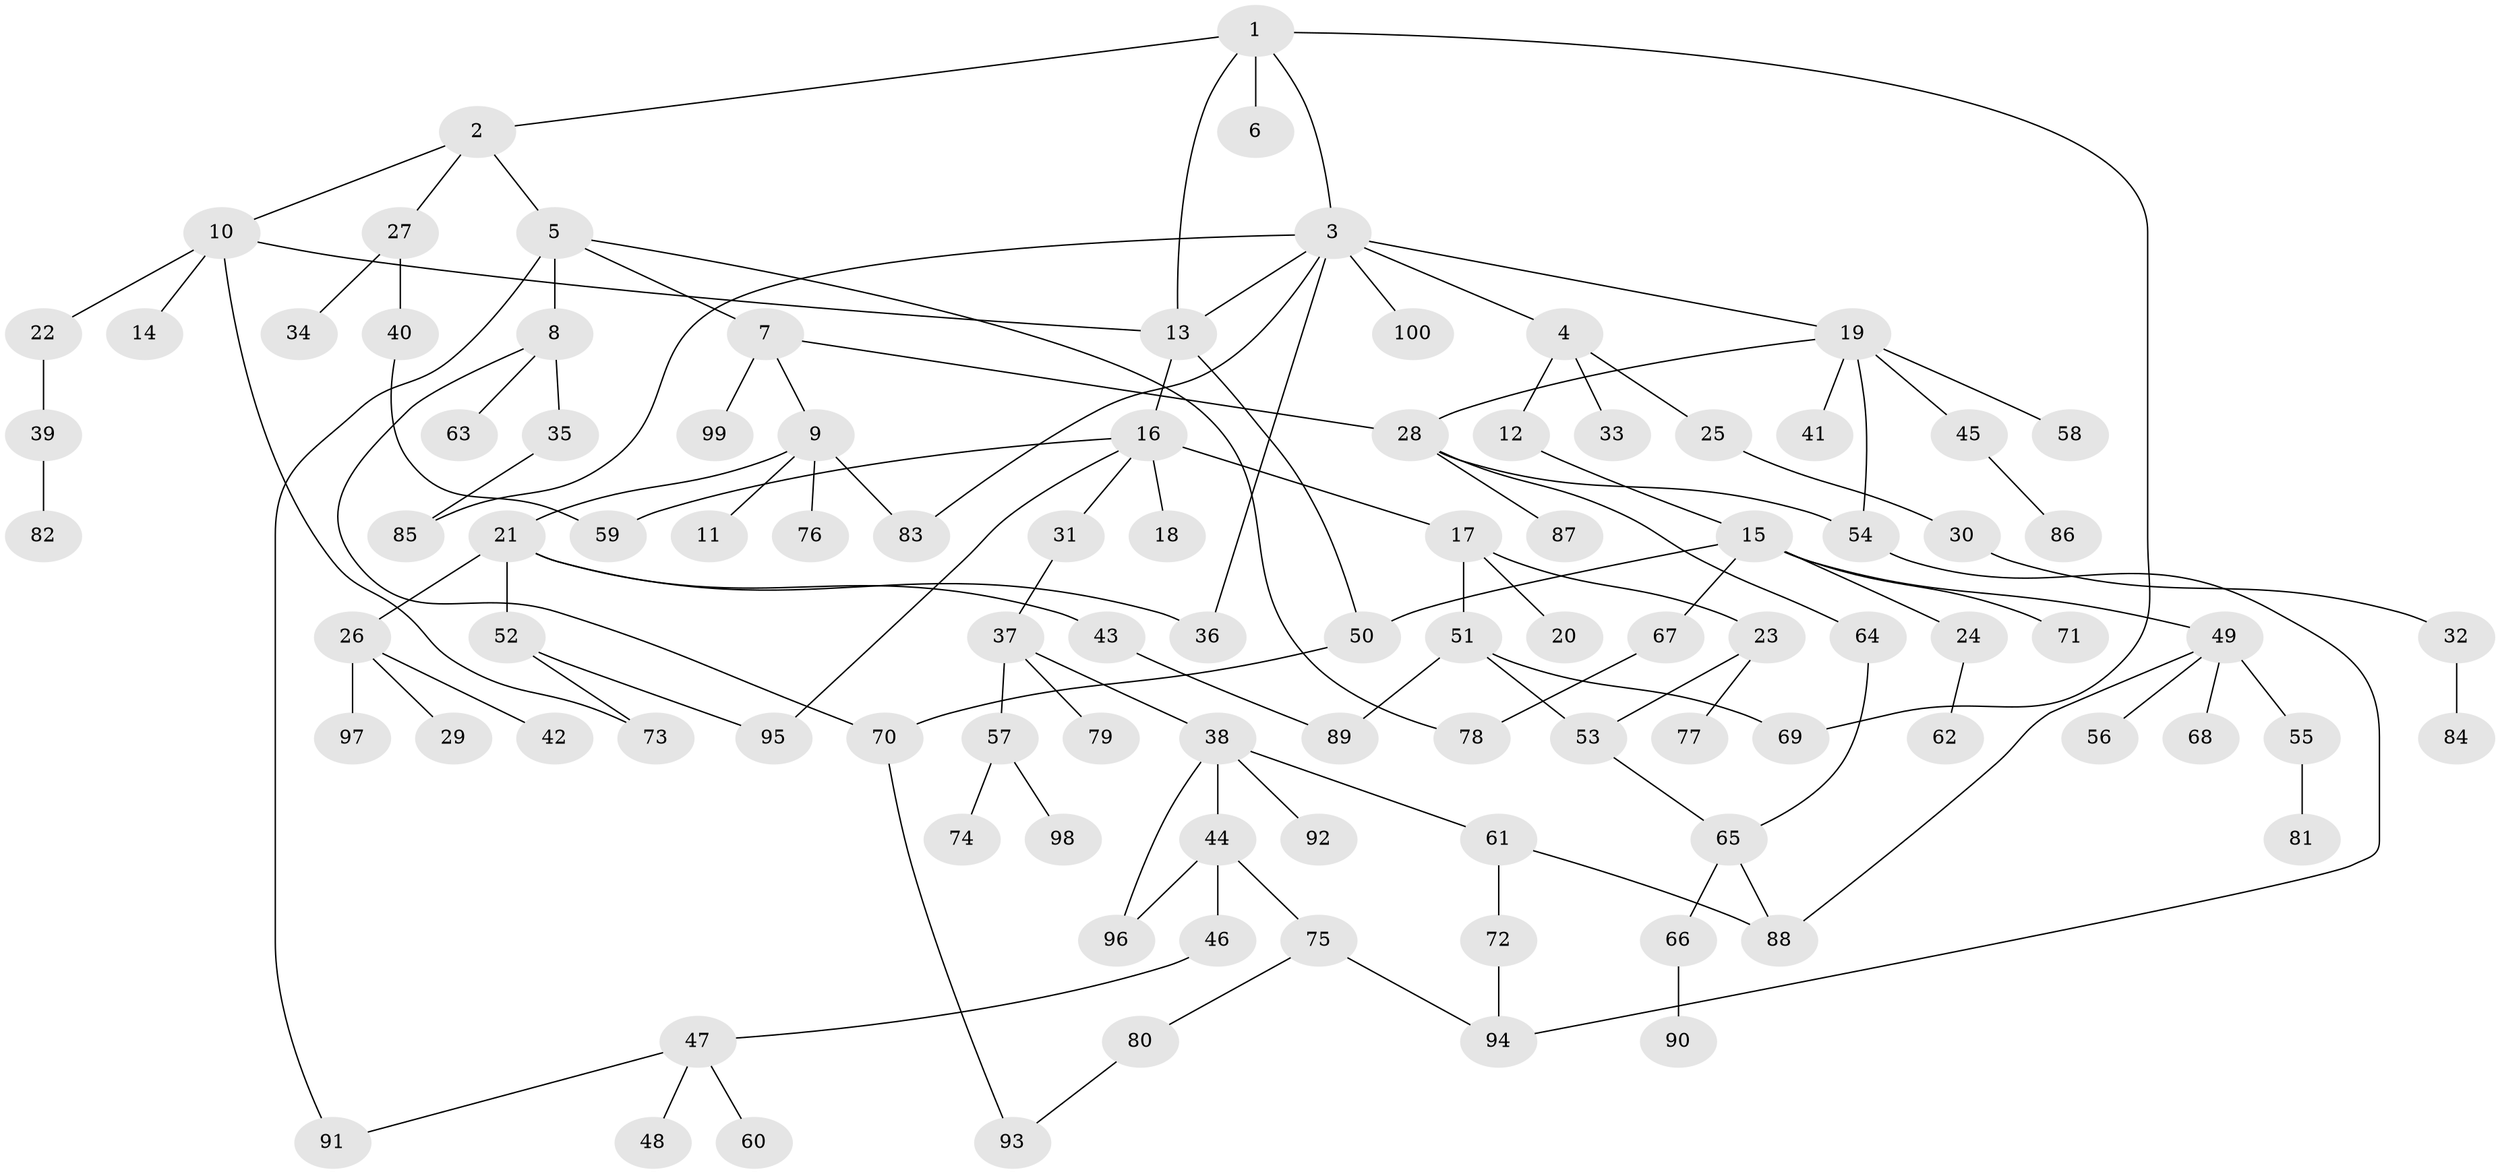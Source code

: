 // coarse degree distribution, {10: 0.014285714285714285, 4: 0.1, 5: 0.12857142857142856, 1: 0.35714285714285715, 3: 0.11428571428571428, 6: 0.02857142857142857, 2: 0.2571428571428571}
// Generated by graph-tools (version 1.1) at 2025/23/03/03/25 07:23:33]
// undirected, 100 vertices, 123 edges
graph export_dot {
graph [start="1"]
  node [color=gray90,style=filled];
  1;
  2;
  3;
  4;
  5;
  6;
  7;
  8;
  9;
  10;
  11;
  12;
  13;
  14;
  15;
  16;
  17;
  18;
  19;
  20;
  21;
  22;
  23;
  24;
  25;
  26;
  27;
  28;
  29;
  30;
  31;
  32;
  33;
  34;
  35;
  36;
  37;
  38;
  39;
  40;
  41;
  42;
  43;
  44;
  45;
  46;
  47;
  48;
  49;
  50;
  51;
  52;
  53;
  54;
  55;
  56;
  57;
  58;
  59;
  60;
  61;
  62;
  63;
  64;
  65;
  66;
  67;
  68;
  69;
  70;
  71;
  72;
  73;
  74;
  75;
  76;
  77;
  78;
  79;
  80;
  81;
  82;
  83;
  84;
  85;
  86;
  87;
  88;
  89;
  90;
  91;
  92;
  93;
  94;
  95;
  96;
  97;
  98;
  99;
  100;
  1 -- 2;
  1 -- 3;
  1 -- 6;
  1 -- 13;
  1 -- 69;
  2 -- 5;
  2 -- 10;
  2 -- 27;
  3 -- 4;
  3 -- 13;
  3 -- 19;
  3 -- 36;
  3 -- 85;
  3 -- 100;
  3 -- 83;
  4 -- 12;
  4 -- 25;
  4 -- 33;
  5 -- 7;
  5 -- 8;
  5 -- 91;
  5 -- 78;
  7 -- 9;
  7 -- 99;
  7 -- 28;
  8 -- 35;
  8 -- 63;
  8 -- 70;
  9 -- 11;
  9 -- 21;
  9 -- 76;
  9 -- 83;
  10 -- 14;
  10 -- 22;
  10 -- 73;
  10 -- 13;
  12 -- 15;
  13 -- 16;
  13 -- 50;
  15 -- 24;
  15 -- 49;
  15 -- 67;
  15 -- 71;
  15 -- 50;
  16 -- 17;
  16 -- 18;
  16 -- 31;
  16 -- 59;
  16 -- 95;
  17 -- 20;
  17 -- 23;
  17 -- 51;
  19 -- 28;
  19 -- 41;
  19 -- 45;
  19 -- 54;
  19 -- 58;
  21 -- 26;
  21 -- 43;
  21 -- 52;
  21 -- 36;
  22 -- 39;
  23 -- 77;
  23 -- 53;
  24 -- 62;
  25 -- 30;
  26 -- 29;
  26 -- 42;
  26 -- 97;
  27 -- 34;
  27 -- 40;
  28 -- 64;
  28 -- 87;
  28 -- 54;
  30 -- 32;
  31 -- 37;
  32 -- 84;
  35 -- 85;
  37 -- 38;
  37 -- 57;
  37 -- 79;
  38 -- 44;
  38 -- 61;
  38 -- 92;
  38 -- 96;
  39 -- 82;
  40 -- 59;
  43 -- 89;
  44 -- 46;
  44 -- 75;
  44 -- 96;
  45 -- 86;
  46 -- 47;
  47 -- 48;
  47 -- 60;
  47 -- 91;
  49 -- 55;
  49 -- 56;
  49 -- 68;
  49 -- 88;
  50 -- 70;
  51 -- 53;
  51 -- 69;
  51 -- 89;
  52 -- 73;
  52 -- 95;
  53 -- 65;
  54 -- 94;
  55 -- 81;
  57 -- 74;
  57 -- 98;
  61 -- 72;
  61 -- 88;
  64 -- 65;
  65 -- 66;
  65 -- 88;
  66 -- 90;
  67 -- 78;
  70 -- 93;
  72 -- 94;
  75 -- 80;
  75 -- 94;
  80 -- 93;
}
